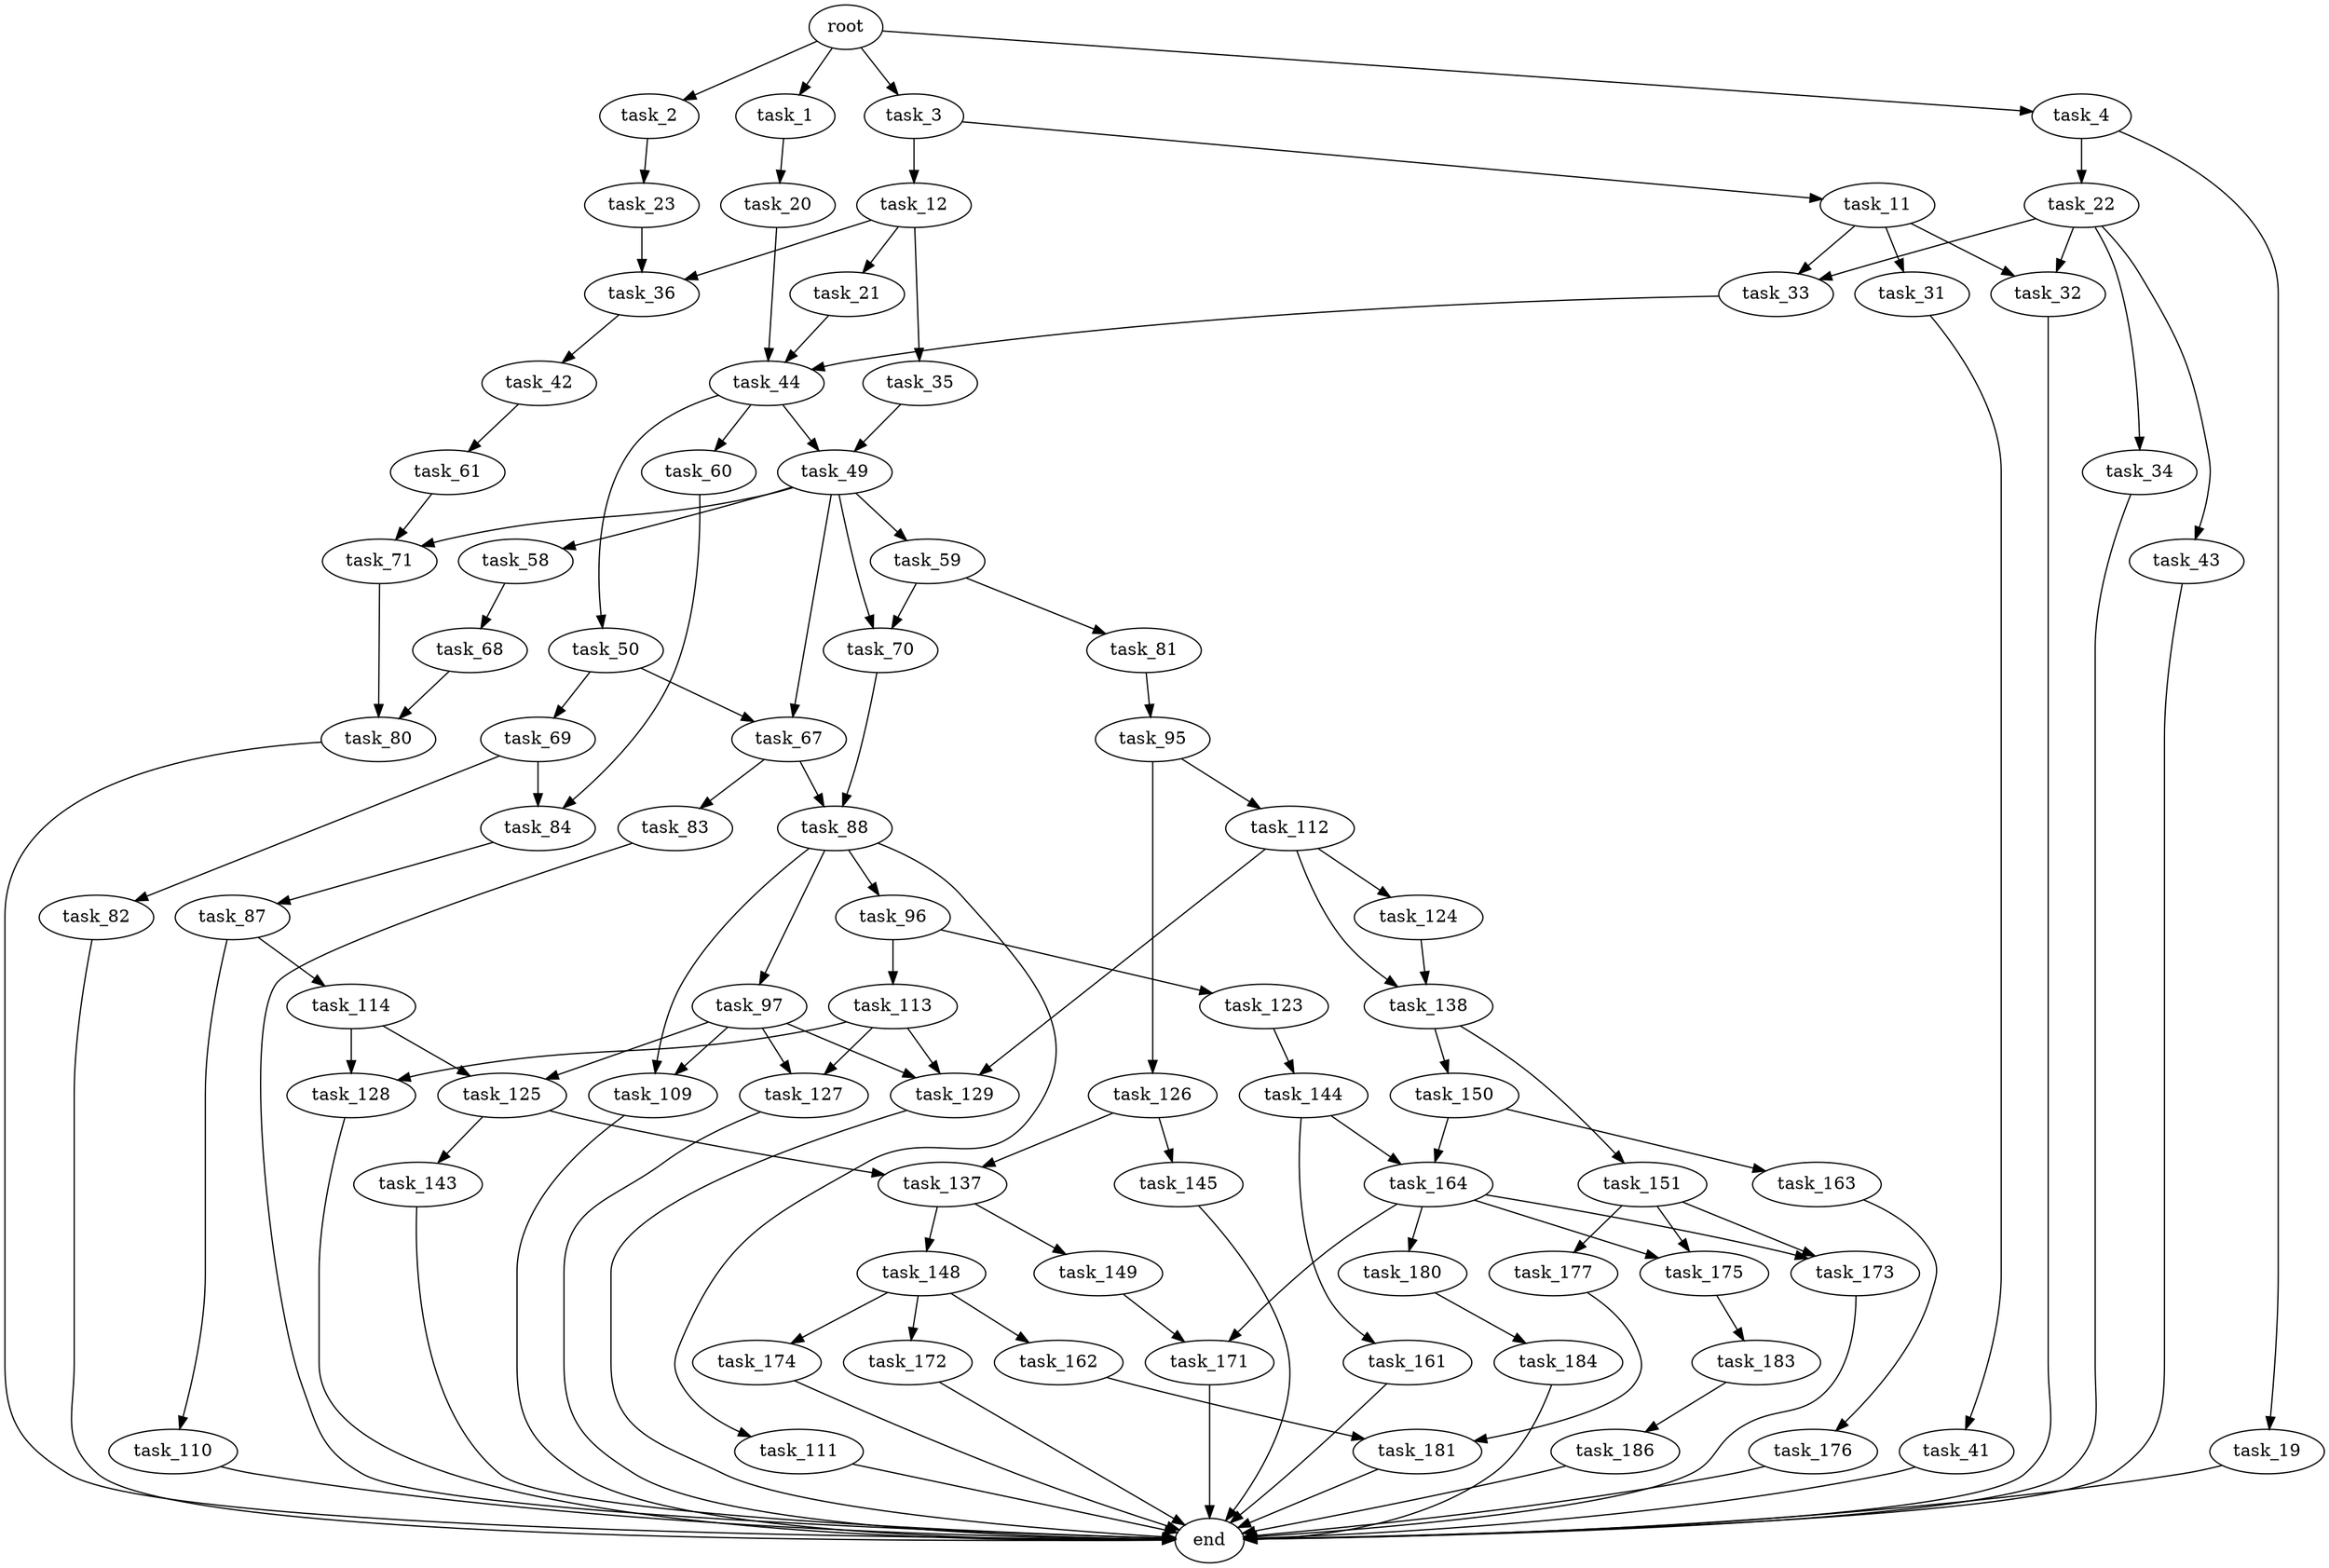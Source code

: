 digraph G {
  root [size="0.000000"];
  task_1 [size="384883257782.000000"];
  task_2 [size="8589934592.000000"];
  task_3 [size="431914682101.000000"];
  task_4 [size="693628771143.000000"];
  task_11 [size="1078403000748.000000"];
  task_12 [size="134217728000.000000"];
  task_19 [size="4936540825.000000"];
  task_20 [size="368293445632.000000"];
  task_21 [size="782757789696.000000"];
  task_22 [size="8589934592.000000"];
  task_23 [size="368293445632.000000"];
  task_31 [size="368293445632.000000"];
  task_32 [size="28991029248.000000"];
  task_33 [size="25565959844.000000"];
  task_34 [size="28991029248.000000"];
  task_35 [size="159306443971.000000"];
  task_36 [size="1910990635.000000"];
  task_41 [size="28991029248.000000"];
  task_42 [size="10574675538.000000"];
  task_43 [size="782757789696.000000"];
  task_44 [size="124360294860.000000"];
  task_49 [size="368293445632.000000"];
  task_50 [size="173826976142.000000"];
  task_58 [size="231928233984.000000"];
  task_59 [size="31512642618.000000"];
  task_60 [size="10741977253.000000"];
  task_61 [size="231928233984.000000"];
  task_67 [size="27881480191.000000"];
  task_68 [size="1229303584.000000"];
  task_69 [size="8995764232.000000"];
  task_70 [size="15082979320.000000"];
  task_71 [size="549755813888.000000"];
  task_80 [size="661812879527.000000"];
  task_81 [size="276762250922.000000"];
  task_82 [size="22045693848.000000"];
  task_83 [size="129699941922.000000"];
  task_84 [size="8983984722.000000"];
  task_87 [size="295426962687.000000"];
  task_88 [size="22008187481.000000"];
  task_95 [size="3673103846.000000"];
  task_96 [size="4693221427.000000"];
  task_97 [size="127641313022.000000"];
  task_109 [size="44634828933.000000"];
  task_110 [size="8589934592.000000"];
  task_111 [size="200623839687.000000"];
  task_112 [size="5465827235.000000"];
  task_113 [size="7910703746.000000"];
  task_114 [size="201962300403.000000"];
  task_123 [size="15689776610.000000"];
  task_124 [size="13586676064.000000"];
  task_125 [size="7226961577.000000"];
  task_126 [size="1122198289667.000000"];
  task_127 [size="10734016176.000000"];
  task_128 [size="134217728000.000000"];
  task_129 [size="1254376232.000000"];
  task_137 [size="231928233984.000000"];
  task_138 [size="13471483381.000000"];
  task_143 [size="400895499335.000000"];
  task_144 [size="185331474327.000000"];
  task_145 [size="64534422790.000000"];
  task_148 [size="8166871457.000000"];
  task_149 [size="194426629277.000000"];
  task_150 [size="499451687839.000000"];
  task_151 [size="1073741824000.000000"];
  task_161 [size="12376713995.000000"];
  task_162 [size="549755813888.000000"];
  task_163 [size="2064008420.000000"];
  task_164 [size="30884860771.000000"];
  task_171 [size="452645749790.000000"];
  task_172 [size="21709820976.000000"];
  task_173 [size="14232984466.000000"];
  task_174 [size="6547800399.000000"];
  task_175 [size="184930493636.000000"];
  task_176 [size="669313300215.000000"];
  task_177 [size="27245865387.000000"];
  task_180 [size="368293445632.000000"];
  task_181 [size="68719476736.000000"];
  task_183 [size="368293445632.000000"];
  task_184 [size="21722416171.000000"];
  task_186 [size="993651959640.000000"];
  end [size="0.000000"];

  root -> task_1 [size="1.000000"];
  root -> task_2 [size="1.000000"];
  root -> task_3 [size="1.000000"];
  root -> task_4 [size="1.000000"];
  task_1 -> task_20 [size="679477248.000000"];
  task_2 -> task_23 [size="33554432.000000"];
  task_3 -> task_11 [size="411041792.000000"];
  task_3 -> task_12 [size="411041792.000000"];
  task_4 -> task_19 [size="679477248.000000"];
  task_4 -> task_22 [size="679477248.000000"];
  task_11 -> task_31 [size="838860800.000000"];
  task_11 -> task_32 [size="838860800.000000"];
  task_11 -> task_33 [size="838860800.000000"];
  task_12 -> task_21 [size="209715200.000000"];
  task_12 -> task_35 [size="209715200.000000"];
  task_12 -> task_36 [size="209715200.000000"];
  task_19 -> end [size="1.000000"];
  task_20 -> task_44 [size="411041792.000000"];
  task_21 -> task_44 [size="679477248.000000"];
  task_22 -> task_32 [size="33554432.000000"];
  task_22 -> task_33 [size="33554432.000000"];
  task_22 -> task_34 [size="33554432.000000"];
  task_22 -> task_43 [size="33554432.000000"];
  task_23 -> task_36 [size="411041792.000000"];
  task_31 -> task_41 [size="411041792.000000"];
  task_32 -> end [size="1.000000"];
  task_33 -> task_44 [size="536870912.000000"];
  task_34 -> end [size="1.000000"];
  task_35 -> task_49 [size="134217728.000000"];
  task_36 -> task_42 [size="33554432.000000"];
  task_41 -> end [size="1.000000"];
  task_42 -> task_61 [size="209715200.000000"];
  task_43 -> end [size="1.000000"];
  task_44 -> task_49 [size="209715200.000000"];
  task_44 -> task_50 [size="209715200.000000"];
  task_44 -> task_60 [size="209715200.000000"];
  task_49 -> task_58 [size="411041792.000000"];
  task_49 -> task_59 [size="411041792.000000"];
  task_49 -> task_67 [size="411041792.000000"];
  task_49 -> task_70 [size="411041792.000000"];
  task_49 -> task_71 [size="411041792.000000"];
  task_50 -> task_67 [size="134217728.000000"];
  task_50 -> task_69 [size="134217728.000000"];
  task_58 -> task_68 [size="301989888.000000"];
  task_59 -> task_70 [size="33554432.000000"];
  task_59 -> task_81 [size="33554432.000000"];
  task_60 -> task_84 [size="209715200.000000"];
  task_61 -> task_71 [size="301989888.000000"];
  task_67 -> task_83 [size="536870912.000000"];
  task_67 -> task_88 [size="536870912.000000"];
  task_68 -> task_80 [size="33554432.000000"];
  task_69 -> task_82 [size="209715200.000000"];
  task_69 -> task_84 [size="209715200.000000"];
  task_70 -> task_88 [size="301989888.000000"];
  task_71 -> task_80 [size="536870912.000000"];
  task_80 -> end [size="1.000000"];
  task_81 -> task_95 [size="301989888.000000"];
  task_82 -> end [size="1.000000"];
  task_83 -> end [size="1.000000"];
  task_84 -> task_87 [size="209715200.000000"];
  task_87 -> task_110 [size="209715200.000000"];
  task_87 -> task_114 [size="209715200.000000"];
  task_88 -> task_96 [size="536870912.000000"];
  task_88 -> task_97 [size="536870912.000000"];
  task_88 -> task_109 [size="536870912.000000"];
  task_88 -> task_111 [size="536870912.000000"];
  task_95 -> task_112 [size="75497472.000000"];
  task_95 -> task_126 [size="75497472.000000"];
  task_96 -> task_113 [size="75497472.000000"];
  task_96 -> task_123 [size="75497472.000000"];
  task_97 -> task_109 [size="134217728.000000"];
  task_97 -> task_125 [size="134217728.000000"];
  task_97 -> task_127 [size="134217728.000000"];
  task_97 -> task_129 [size="134217728.000000"];
  task_109 -> end [size="1.000000"];
  task_110 -> end [size="1.000000"];
  task_111 -> end [size="1.000000"];
  task_112 -> task_124 [size="301989888.000000"];
  task_112 -> task_129 [size="301989888.000000"];
  task_112 -> task_138 [size="301989888.000000"];
  task_113 -> task_127 [size="209715200.000000"];
  task_113 -> task_128 [size="209715200.000000"];
  task_113 -> task_129 [size="209715200.000000"];
  task_114 -> task_125 [size="134217728.000000"];
  task_114 -> task_128 [size="134217728.000000"];
  task_123 -> task_144 [size="679477248.000000"];
  task_124 -> task_138 [size="411041792.000000"];
  task_125 -> task_137 [size="209715200.000000"];
  task_125 -> task_143 [size="209715200.000000"];
  task_126 -> task_137 [size="679477248.000000"];
  task_126 -> task_145 [size="679477248.000000"];
  task_127 -> end [size="1.000000"];
  task_128 -> end [size="1.000000"];
  task_129 -> end [size="1.000000"];
  task_137 -> task_148 [size="301989888.000000"];
  task_137 -> task_149 [size="301989888.000000"];
  task_138 -> task_150 [size="411041792.000000"];
  task_138 -> task_151 [size="411041792.000000"];
  task_143 -> end [size="1.000000"];
  task_144 -> task_161 [size="134217728.000000"];
  task_144 -> task_164 [size="134217728.000000"];
  task_145 -> end [size="1.000000"];
  task_148 -> task_162 [size="209715200.000000"];
  task_148 -> task_172 [size="209715200.000000"];
  task_148 -> task_174 [size="209715200.000000"];
  task_149 -> task_171 [size="209715200.000000"];
  task_150 -> task_163 [size="536870912.000000"];
  task_150 -> task_164 [size="536870912.000000"];
  task_151 -> task_173 [size="838860800.000000"];
  task_151 -> task_175 [size="838860800.000000"];
  task_151 -> task_177 [size="838860800.000000"];
  task_161 -> end [size="1.000000"];
  task_162 -> task_181 [size="536870912.000000"];
  task_163 -> task_176 [size="33554432.000000"];
  task_164 -> task_171 [size="679477248.000000"];
  task_164 -> task_173 [size="679477248.000000"];
  task_164 -> task_175 [size="679477248.000000"];
  task_164 -> task_180 [size="679477248.000000"];
  task_171 -> end [size="1.000000"];
  task_172 -> end [size="1.000000"];
  task_173 -> end [size="1.000000"];
  task_174 -> end [size="1.000000"];
  task_175 -> task_183 [size="209715200.000000"];
  task_176 -> end [size="1.000000"];
  task_177 -> task_181 [size="33554432.000000"];
  task_180 -> task_184 [size="411041792.000000"];
  task_181 -> end [size="1.000000"];
  task_183 -> task_186 [size="411041792.000000"];
  task_184 -> end [size="1.000000"];
  task_186 -> end [size="1.000000"];
}
